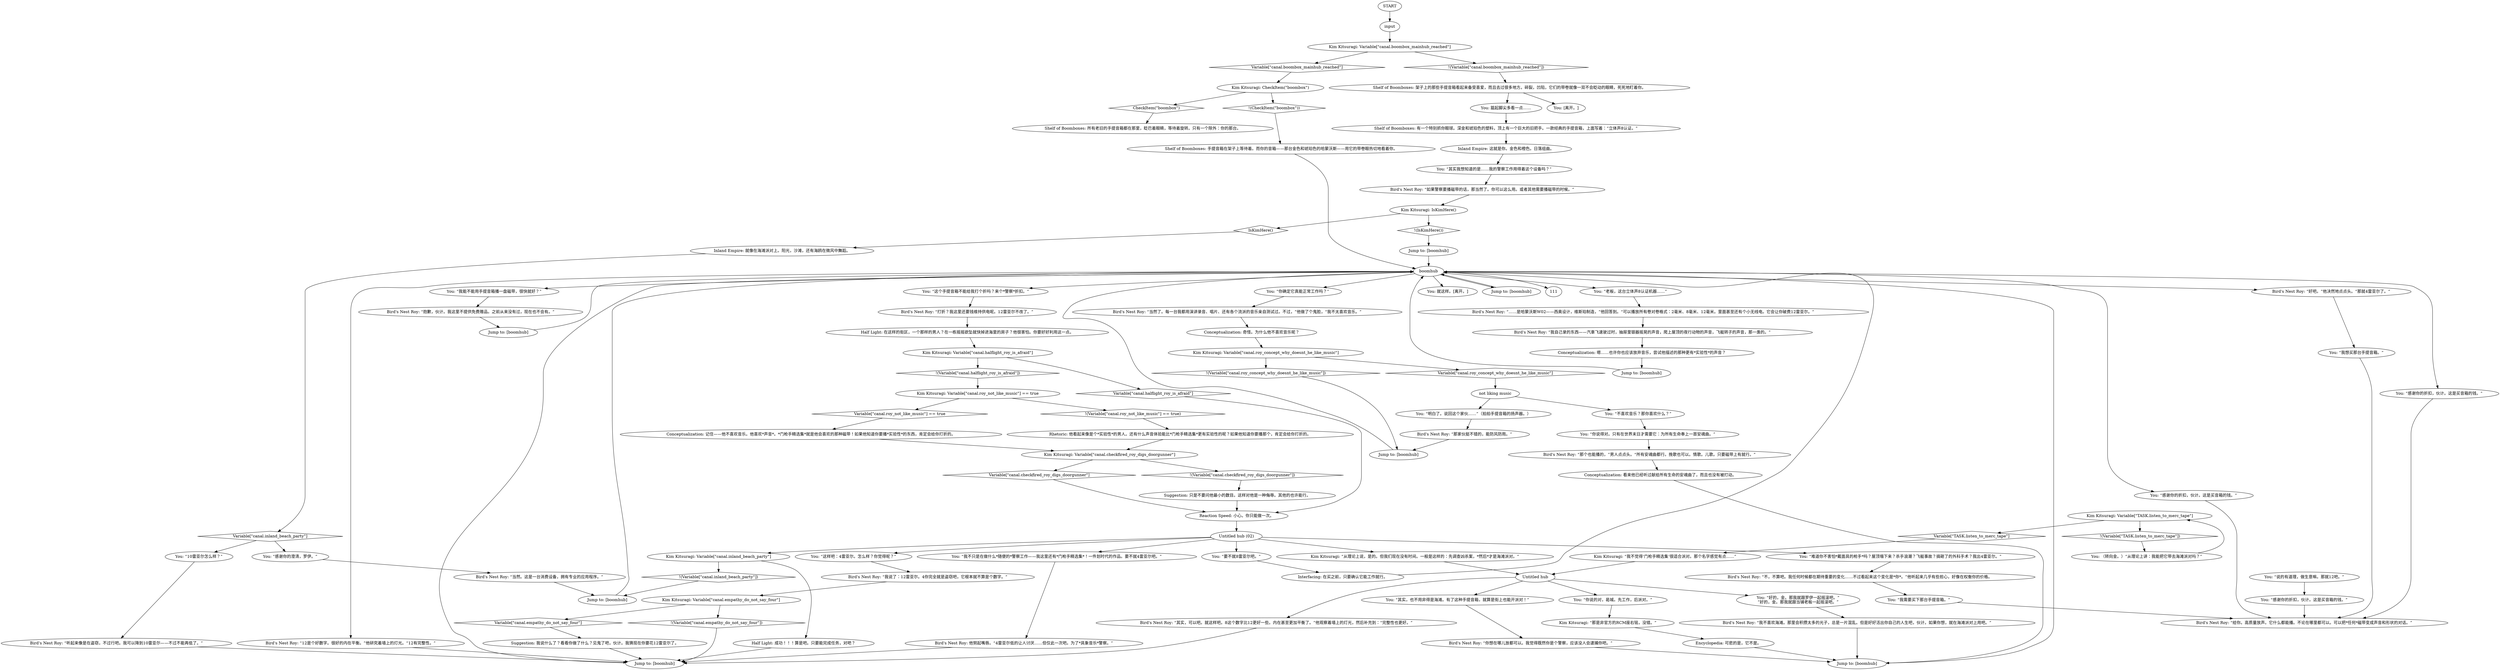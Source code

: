 # PAWNSHOP / SHELF OF BOOMBOXES
# You look at and ask Roy about the boombox.
# ==================================================
digraph G {
	  0 [label="START"];
	  1 [label="input"];
	  2 [label="Bird's Nest Roy: “你想在哪儿放都可以。我觉得既然你是个警察，应该没人会逮捕你吧。”"];
	  3 [label="Kim Kitsuragi: “我不觉得‘门枪手精选集’很适合派对。那个名字感觉有点……”"];
	  4 [label="Shelf of Boomboxes: 架子上的那些手提音箱看起来备受喜爱，而且去过很多地方。碎裂，凹陷，它们的带卷就像一双不会眨动的眼睛，死死地盯着你。"];
	  5 [label="Bird's Nest Roy: “打折？我这里还要钱维持供电呢。12雷亚尔不改了。”"];
	  6 [label="Kim Kitsuragi: Variable[\"canal.roy_concept_why_doesnt_he_like_music\"]"];
	  7 [label="Variable[\"canal.roy_concept_why_doesnt_he_like_music\"]", shape=diamond];
	  8 [label="!(Variable[\"canal.roy_concept_why_doesnt_he_like_music\"])", shape=diamond];
	  9 [label="Kim Kitsuragi: Variable[\"canal.empathy_do_not_say_four\"]"];
	  10 [label="Variable[\"canal.empathy_do_not_say_four\"]", shape=diamond];
	  11 [label="!(Variable[\"canal.empathy_do_not_say_four\"])", shape=diamond];
	  12 [label="Jump to: [boomhub]"];
	  13 [label="Jump to: [boomhub]"];
	  14 [label="Conceptualization: 嗯……也许你也应该放弃音乐，尝试他描述的那种更有*实验性*的声音？"];
	  15 [label="Half Light: 在这样的街区，一个那样的男人？在一栋摇摇欲坠就快掉进海里的房子？他很害怕。你要好好利用这一点。"];
	  16 [label="You: “你确定它真能正常工作吗？”"];
	  17 [label="Jump to: [boomhub]"];
	  18 [label="Suggestion: 只是不要问他最小的数目。这样对他是一种侮辱。其他的也许能行。"];
	  19 [label="You: “难道你不害怕*戴面具的枪手*吗？屋顶塌下来？杀手浪潮？飞艇事故？搞砸了的外科手术？我出4雷亚尔。”"];
	  20 [label="Conceptualization: 奇怪。为什么他不喜欢音乐呢？"];
	  21 [label="Conceptualization: 记住——他不喜欢音乐。他喜欢*声音*。*门枪手精选集*就是他会喜欢的那种磁带！如果他知道你要播*实验性*的东西，肯定会给你打折的。"];
	  22 [label="Conceptualization: 看来他已经听过献给所有生命的安魂曲了，而且也没有被打动。"];
	  23 [label="Encyclopedia: 可悲的是，它不是。"];
	  24 [label="Bird's Nest Roy: “……是哈蒙沃斯W02——西奥设计，维斯珀制造，”他回答到。“可以播放所有卷对卷格式：2毫米、8毫米、12毫米。里面甚至还有个小无线电。它会让你破费12雷亚尔。”"];
	  25 [label="You: “不喜欢音乐？那你喜欢什么？”"];
	  26 [label="Shelf of Boomboxes: 有一个特别抓你眼球。深金和琥珀色的塑料，顶上有一个巨大的旧把手。一款经典的手提音箱，上面写着：“立体声8认证。”"];
	  27 [label="Inland Empire: 就像在海滩派对上。阳光，沙滩，还有海鸥在微风中舞蹈。"];
	  28 [label="You: “你说的对，曷城。先工作，后派对。”"];
	  29 [label="Reaction Speed: 小心。你只能做一次。"];
	  30 [label="Bird's Nest Roy: “当然了。每一台我都用演讲录音、唱片、还有各个流派的音乐亲自测试过。不过，”他做了个鬼脸，“我不太喜欢音乐。”"];
	  31 [label="Shelf of Boomboxes: 手提音箱在架子上等待着。而你的音箱——那台金色和琥珀色的哈蒙沃斯——用它的带卷眼热切地看着你。"];
	  32 [label="You: [离开。]"];
	  33 [label="Bird's Nest Roy: “那家伙挺不错的，能防风防雨。”"];
	  34 [label="Kim Kitsuragi: Variable[\"canal.halflight_roy_is_afraid\"]"];
	  35 [label="Variable[\"canal.halflight_roy_is_afraid\"]", shape=diamond];
	  36 [label="!(Variable[\"canal.halflight_roy_is_afraid\"])", shape=diamond];
	  37 [label="You: “我不只是在做什么*随便的*警察工作——我这里还有*门枪手精选集*！一件划时代的作品。要不就4雷亚尔吧。”"];
	  38 [label="You: “这样吧：4雷亚尔。怎么样？你觉得呢？”"];
	  39 [label="Inland Empire: 这就是你。金色和橙色。日落组曲。"];
	  40 [label="You: “我能不能用手提音箱播一盘磁带，很快就好？”"];
	  41 [label="Bird's Nest Roy: “抱歉，伙计。我这里不提供免费赠品。之前从来没有过，现在也不会有。”"];
	  42 [label="Jump to: [boomhub]"];
	  43 [label="Bird's Nest Roy: “我不喜欢海滩。那里会积攒太多的光子，总是一片混乱。但是好好活出你自己的人生吧，伙计。如果你想，就在海滩派对上用吧。”"];
	  44 [label="Kim Kitsuragi: Variable[\"canal.checkfired_roy_digs_doorgunner\"]"];
	  45 [label="Variable[\"canal.checkfired_roy_digs_doorgunner\"]", shape=diamond];
	  46 [label="!(Variable[\"canal.checkfired_roy_digs_doorgunner\"])", shape=diamond];
	  47 [label="Shelf of Boomboxes: 所有老旧的手提音箱都在那里，眨巴着眼睛，等待着旋转。只有一个除外：你的那台。"];
	  48 [label="Suggestion: 我说什么了？看看你做了什么？见鬼了吧，伙计。我猜现在你要花12雷亚尔了。"];
	  49 [label="Jump to: [boomhub]"];
	  50 [label="Untitled hub"];
	  51 [label="boomhub"];
	  52 [label="Kim Kitsuragi: “那是非官方的RCM座右铭，没错。”"];
	  53 [label="You: “好的，金。那我就跟罗伊一起摇滚吧。”\n“好的，金。那我就跟当铺老板一起摇滚吧。”"];
	  54 [label="You: 踮起脚尖多看一点……"];
	  55 [label="Bird's Nest Roy: “如果警察要播磁带的话，那当然了。你可以这么用。或者其他需要播磁带的时候。”"];
	  56 [label="You: “明白了。说回这个家伙……”（拍拍手提音箱的扬声器。）"];
	  57 [label="You: “感谢你的澄清，罗伊。”"];
	  58 [label="Bird's Nest Roy: “听起来像是在盗窃，不过行吧。我可以降到10雷亚尔——不过不能再低了。”"];
	  59 [label="Kim Kitsuragi: Variable[\"TASK.listen_to_merc_tape\"]"];
	  60 [label="Variable[\"TASK.listen_to_merc_tape\"]", shape=diamond];
	  61 [label="!(Variable[\"TASK.listen_to_merc_tape\"])", shape=diamond];
	  62 [label="Kim Kitsuragi: IsKimHere()"];
	  63 [label="IsKimHere()", shape=diamond];
	  64 [label="!(IsKimHere())", shape=diamond];
	  65 [label="Untitled hub (02)"];
	  66 [label="Kim Kitsuragi: Variable[\"canal.boombox_mainhub_reached\"]"];
	  67 [label="Variable[\"canal.boombox_mainhub_reached\"]", shape=diamond];
	  68 [label="!(Variable[\"canal.boombox_mainhub_reached\"])", shape=diamond];
	  69 [label="Bird's Nest Roy: “那个也能播的，”男人点点头。“所有安魂曲都行。挽歌也可以。情歌。儿歌。只要磁带上有就行。”"];
	  70 [label="Bird's Nest Roy: “不，不算吧。我任何时候都在期待重要的变化……不过看起来这个变化是*你*。”他听起来几乎有些担心，好像在权衡你的价格。"];
	  71 [label="Kim Kitsuragi: CheckItem(\"boombox\")"];
	  72 [label="CheckItem(\"boombox\")", shape=diamond];
	  73 [label="!(CheckItem(\"boombox\"))", shape=diamond];
	  74 [label="You: 就这样。[离开。]"];
	  75 [label="You: “要不就8雷亚尔吧。”"];
	  76 [label="You: “感谢你的折扣，伙计。这是买音箱的钱。”"];
	  77 [label="Jump to: [boomhub]"];
	  78 [label="Rhetoric: 他看起来像是个*实验性*的男人。还有什么声音体验能比*门枪手精选集*更有实验性的呢？如果他知道你要播那个，肯定会给你打折的。"];
	  79 [label="Kim Kitsuragi: Variable[\"canal.roy_not_like_music\"] == true"];
	  80 [label="Variable[\"canal.roy_not_like_music\"] == true", shape=diamond];
	  81 [label="!(Variable[\"canal.roy_not_like_music\"] == true)", shape=diamond];
	  82 [label="Bird's Nest Roy: “给你。高质量放声。它什么都能播。不论在哪里都可以。可以把*任何*磁带变成声音和形状的对话。”"];
	  83 [label="You: “感谢你的折扣，伙计。这是买音箱的钱。”"];
	  84 [label="You: “其实，也不用非得是海滩。有了这种手提音箱，就算是街上也能开派对！”"];
	  85 [label="Bird's Nest Roy: 他努起嘴唇。“4雷亚尔低的让人讨厌……但仅此一次吧。为了*具象音乐*警察。”"];
	  86 [label="You: “老板，这台立体声8认证机器……”"];
	  87 [label="Jump to: [boomhub]"];
	  88 [label="not liking music"];
	  89 [label="Bird's Nest Roy: “当然。这是一台消费设备，拥有专业的应用程序。”"];
	  90 [label="Bird's Nest Roy: “我说了：12雷亚尔。4你完全就是盗窃吧，它根本就不算是个数字。”"];
	  91 [label="You: “说的有道理，做生意嘛。那就12吧。”"];
	  92 [label="Kim Kitsuragi: “从理论上说，是的。但我们现在没有时间。一般是这样的：先调查凶杀案，*然后*才是海滩派对。”"];
	  93 [label="You: （转向金。）“从理论上讲：我能把它带去海滩派对吗？”"];
	  94 [label="You: “10雷亚尔怎么样？”"];
	  95 [label="Kim Kitsuragi: Variable[\"canal.inland_beach_party\"]"];
	  96 [label="Variable[\"canal.inland_beach_party\"]", shape=diamond];
	  97 [label="!(Variable[\"canal.inland_beach_party\"])", shape=diamond];
	  98 [label="Half Light: 成功！！！算是吧。只要能完成任务，对吧？"];
	  99 [label="You: “我想买那台手提音箱。”"];
	  100 [label="Jump to: [boomhub]"];
	  101 [label="Bird's Nest Roy: “我自己录的东西——汽車飞速驶过时，抽屉里银器摇晃的声音，爬上屋顶的夜行动物的声音，飞艇转子的声音，那一类的。”"];
	  102 [label="You: “你说得对。只有在世界末日才需要它：为所有生命奉上一首安魂曲。”"];
	  103 [label="Bird's Nest Roy: “其实，可以吧。就这样吧。8这个数字比12更好一些。内在甚至更加平衡了。”他观察着墙上的灯光，然后补充到：“完整性也更好。”"];
	  104 [label="Interfacing: 在买之前，只要确认它能工作就行。"];
	  105 [label="You: “其实我想知道的是……我的警察工作用得着这个设备吗？”"];
	  106 [label="You: “这个手提音箱不能给我打个折吗？来个*警察*折扣。”"];
	  107 [label="Bird's Nest Roy: “12是个好数字。很好的内在平衡。”他研究着墙上的灯光。“12有完整性。”"];
	  108 [label="You: “感谢你的折扣，伙计。这是买音箱的钱。”"];
	  109 [label="Bird's Nest Roy: “好吧。”他决然地点点头。“那就4雷亚尔了。”"];
	  110 [label="You: “我需要买下那台手提音箱。”"];
	  0 -> 1
	  1 -> 66
	  2 -> 17
	  3 -> 50
	  4 -> 32
	  4 -> 54
	  5 -> 15
	  6 -> 8
	  6 -> 7
	  7 -> 88
	  8 -> 87
	  9 -> 10
	  9 -> 11
	  10 -> 48
	  11 -> 42
	  12 -> 51
	  13 -> 51
	  14 -> 12
	  15 -> 34
	  16 -> 30
	  17 -> 51
	  18 -> 29
	  19 -> 70
	  20 -> 6
	  21 -> 44
	  22 -> 17
	  23 -> 17
	  24 -> 101
	  25 -> 102
	  26 -> 39
	  27 -> 96
	  28 -> 52
	  29 -> 65
	  30 -> 20
	  31 -> 51
	  33 -> 87
	  34 -> 35
	  34 -> 36
	  35 -> 29
	  36 -> 79
	  37 -> 85
	  38 -> 90
	  39 -> 105
	  40 -> 41
	  41 -> 13
	  42 -> 51
	  43 -> 17
	  44 -> 45
	  44 -> 46
	  45 -> 29
	  46 -> 18
	  48 -> 42
	  49 -> 51
	  50 -> 28
	  50 -> 84
	  50 -> 53
	  50 -> 103
	  51 -> 100
	  51 -> 40
	  51 -> 106
	  51 -> 107
	  51 -> 76
	  51 -> 109
	  51 -> 74
	  51 -> 111
	  51 -> 16
	  51 -> 83
	  51 -> 86
	  52 -> 23
	  53 -> 43
	  54 -> 26
	  55 -> 62
	  56 -> 33
	  57 -> 89
	  58 -> 42
	  59 -> 60
	  59 -> 61
	  60 -> 3
	  61 -> 93
	  62 -> 64
	  62 -> 63
	  63 -> 27
	  64 -> 49
	  65 -> 37
	  65 -> 38
	  65 -> 75
	  65 -> 19
	  65 -> 92
	  65 -> 95
	  66 -> 67
	  66 -> 68
	  67 -> 71
	  68 -> 4
	  69 -> 22
	  70 -> 110
	  71 -> 72
	  71 -> 73
	  72 -> 47
	  73 -> 31
	  75 -> 104
	  76 -> 82
	  77 -> 51
	  78 -> 44
	  79 -> 80
	  79 -> 81
	  80 -> 21
	  81 -> 78
	  83 -> 82
	  84 -> 2
	  85 -> 42
	  86 -> 24
	  87 -> 51
	  88 -> 56
	  88 -> 25
	  89 -> 77
	  90 -> 9
	  91 -> 108
	  92 -> 50
	  93 -> 59
	  94 -> 58
	  95 -> 97
	  95 -> 98
	  96 -> 57
	  96 -> 94
	  97 -> 77
	  98 -> 42
	  99 -> 82
	  100 -> 51
	  101 -> 14
	  102 -> 69
	  103 -> 42
	  104 -> 51
	  105 -> 55
	  106 -> 5
	  107 -> 42
	  108 -> 82
	  109 -> 99
	  110 -> 82
}

